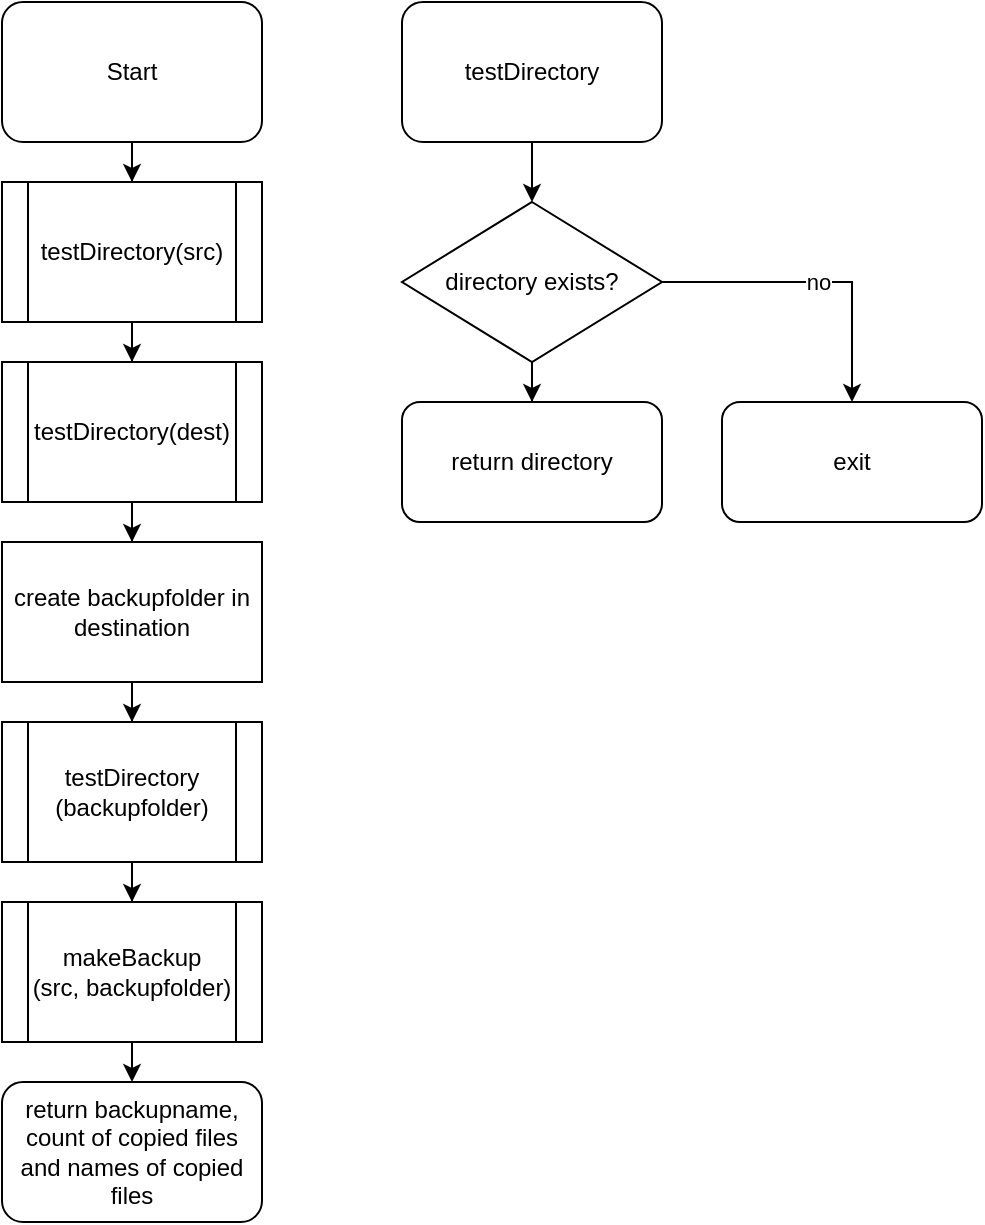 <mxfile version="12.4.8" type="device"><diagram id="C5RBs43oDa-KdzZeNtuy" name="Page-1"><mxGraphModel dx="1185" dy="659" grid="1" gridSize="10" guides="1" tooltips="1" connect="1" arrows="1" fold="1" page="1" pageScale="1" pageWidth="1169" pageHeight="827" math="0" shadow="0"><root><mxCell id="WIyWlLk6GJQsqaUBKTNV-0"/><mxCell id="WIyWlLk6GJQsqaUBKTNV-1" parent="WIyWlLk6GJQsqaUBKTNV-0"/><mxCell id="RBLRkNwBp3Widns9rrAO-13" value="" style="edgeStyle=orthogonalEdgeStyle;rounded=0;orthogonalLoop=1;jettySize=auto;html=1;" edge="1" parent="WIyWlLk6GJQsqaUBKTNV-1" source="RBLRkNwBp3Widns9rrAO-5" target="RBLRkNwBp3Widns9rrAO-6"><mxGeometry relative="1" as="geometry"/></mxCell><mxCell id="RBLRkNwBp3Widns9rrAO-5" value="Start" style="rounded=1;whiteSpace=wrap;html=1;" vertex="1" parent="WIyWlLk6GJQsqaUBKTNV-1"><mxGeometry x="40" y="40" width="130" height="70" as="geometry"/></mxCell><mxCell id="RBLRkNwBp3Widns9rrAO-14" value="" style="edgeStyle=orthogonalEdgeStyle;rounded=0;orthogonalLoop=1;jettySize=auto;html=1;" edge="1" parent="WIyWlLk6GJQsqaUBKTNV-1" source="RBLRkNwBp3Widns9rrAO-6" target="RBLRkNwBp3Widns9rrAO-7"><mxGeometry relative="1" as="geometry"/></mxCell><mxCell id="RBLRkNwBp3Widns9rrAO-6" value="testDirectory(src)" style="shape=process;whiteSpace=wrap;html=1;backgroundOutline=1;" vertex="1" parent="WIyWlLk6GJQsqaUBKTNV-1"><mxGeometry x="40" y="130" width="130" height="70" as="geometry"/></mxCell><mxCell id="RBLRkNwBp3Widns9rrAO-25" value="" style="edgeStyle=orthogonalEdgeStyle;rounded=0;orthogonalLoop=1;jettySize=auto;html=1;" edge="1" parent="WIyWlLk6GJQsqaUBKTNV-1" source="RBLRkNwBp3Widns9rrAO-7" target="RBLRkNwBp3Widns9rrAO-22"><mxGeometry relative="1" as="geometry"/></mxCell><mxCell id="RBLRkNwBp3Widns9rrAO-7" value="testDirectory(dest)" style="shape=process;whiteSpace=wrap;html=1;backgroundOutline=1;" vertex="1" parent="WIyWlLk6GJQsqaUBKTNV-1"><mxGeometry x="40" y="220" width="130" height="70" as="geometry"/></mxCell><mxCell id="RBLRkNwBp3Widns9rrAO-21" value="" style="edgeStyle=orthogonalEdgeStyle;rounded=0;orthogonalLoop=1;jettySize=auto;html=1;" edge="1" parent="WIyWlLk6GJQsqaUBKTNV-1" source="RBLRkNwBp3Widns9rrAO-10" target="RBLRkNwBp3Widns9rrAO-15"><mxGeometry relative="1" as="geometry"/></mxCell><mxCell id="RBLRkNwBp3Widns9rrAO-10" value="testDirectory" style="rounded=1;whiteSpace=wrap;html=1;" vertex="1" parent="WIyWlLk6GJQsqaUBKTNV-1"><mxGeometry x="240" y="40" width="130" height="70" as="geometry"/></mxCell><mxCell id="RBLRkNwBp3Widns9rrAO-11" value="exit" style="rounded=1;whiteSpace=wrap;html=1;" vertex="1" parent="WIyWlLk6GJQsqaUBKTNV-1"><mxGeometry x="400" y="240" width="130" height="60" as="geometry"/></mxCell><mxCell id="RBLRkNwBp3Widns9rrAO-18" value="&lt;div&gt;no&lt;/div&gt;" style="edgeStyle=orthogonalEdgeStyle;rounded=0;orthogonalLoop=1;jettySize=auto;html=1;" edge="1" parent="WIyWlLk6GJQsqaUBKTNV-1" source="RBLRkNwBp3Widns9rrAO-15" target="RBLRkNwBp3Widns9rrAO-11"><mxGeometry relative="1" as="geometry"/></mxCell><mxCell id="RBLRkNwBp3Widns9rrAO-20" value="" style="edgeStyle=orthogonalEdgeStyle;rounded=0;orthogonalLoop=1;jettySize=auto;html=1;" edge="1" parent="WIyWlLk6GJQsqaUBKTNV-1" source="RBLRkNwBp3Widns9rrAO-15" target="RBLRkNwBp3Widns9rrAO-19"><mxGeometry relative="1" as="geometry"/></mxCell><mxCell id="RBLRkNwBp3Widns9rrAO-15" value="directory exists?" style="rhombus;whiteSpace=wrap;html=1;" vertex="1" parent="WIyWlLk6GJQsqaUBKTNV-1"><mxGeometry x="240" y="140" width="130" height="80" as="geometry"/></mxCell><mxCell id="RBLRkNwBp3Widns9rrAO-19" value="return directory" style="rounded=1;whiteSpace=wrap;html=1;" vertex="1" parent="WIyWlLk6GJQsqaUBKTNV-1"><mxGeometry x="240" y="240" width="130" height="60" as="geometry"/></mxCell><mxCell id="RBLRkNwBp3Widns9rrAO-26" value="" style="edgeStyle=orthogonalEdgeStyle;rounded=0;orthogonalLoop=1;jettySize=auto;html=1;" edge="1" parent="WIyWlLk6GJQsqaUBKTNV-1" source="RBLRkNwBp3Widns9rrAO-22" target="RBLRkNwBp3Widns9rrAO-23"><mxGeometry relative="1" as="geometry"/></mxCell><mxCell id="RBLRkNwBp3Widns9rrAO-22" value="create backupfolder in destination" style="rounded=0;whiteSpace=wrap;html=1;" vertex="1" parent="WIyWlLk6GJQsqaUBKTNV-1"><mxGeometry x="40" y="310" width="130" height="70" as="geometry"/></mxCell><mxCell id="RBLRkNwBp3Widns9rrAO-27" value="" style="edgeStyle=orthogonalEdgeStyle;rounded=0;orthogonalLoop=1;jettySize=auto;html=1;" edge="1" parent="WIyWlLk6GJQsqaUBKTNV-1" source="RBLRkNwBp3Widns9rrAO-23" target="RBLRkNwBp3Widns9rrAO-24"><mxGeometry relative="1" as="geometry"/></mxCell><mxCell id="RBLRkNwBp3Widns9rrAO-23" value="testDirectory&lt;br&gt;(backupfolder)" style="shape=process;whiteSpace=wrap;html=1;backgroundOutline=1;" vertex="1" parent="WIyWlLk6GJQsqaUBKTNV-1"><mxGeometry x="40" y="400" width="130" height="70" as="geometry"/></mxCell><mxCell id="RBLRkNwBp3Widns9rrAO-29" value="" style="edgeStyle=orthogonalEdgeStyle;rounded=0;orthogonalLoop=1;jettySize=auto;html=1;" edge="1" parent="WIyWlLk6GJQsqaUBKTNV-1" source="RBLRkNwBp3Widns9rrAO-24"><mxGeometry relative="1" as="geometry"><mxPoint x="105" y="580" as="targetPoint"/></mxGeometry></mxCell><mxCell id="RBLRkNwBp3Widns9rrAO-24" value="makeBackup&lt;br&gt;(src, backupfolder)" style="shape=process;whiteSpace=wrap;html=1;backgroundOutline=1;" vertex="1" parent="WIyWlLk6GJQsqaUBKTNV-1"><mxGeometry x="40" y="490" width="130" height="70" as="geometry"/></mxCell><mxCell id="RBLRkNwBp3Widns9rrAO-30" value="return backupname, count of copied files and names of copied files" style="rounded=1;whiteSpace=wrap;html=1;" vertex="1" parent="WIyWlLk6GJQsqaUBKTNV-1"><mxGeometry x="40" y="580" width="130" height="70" as="geometry"/></mxCell></root></mxGraphModel></diagram></mxfile>